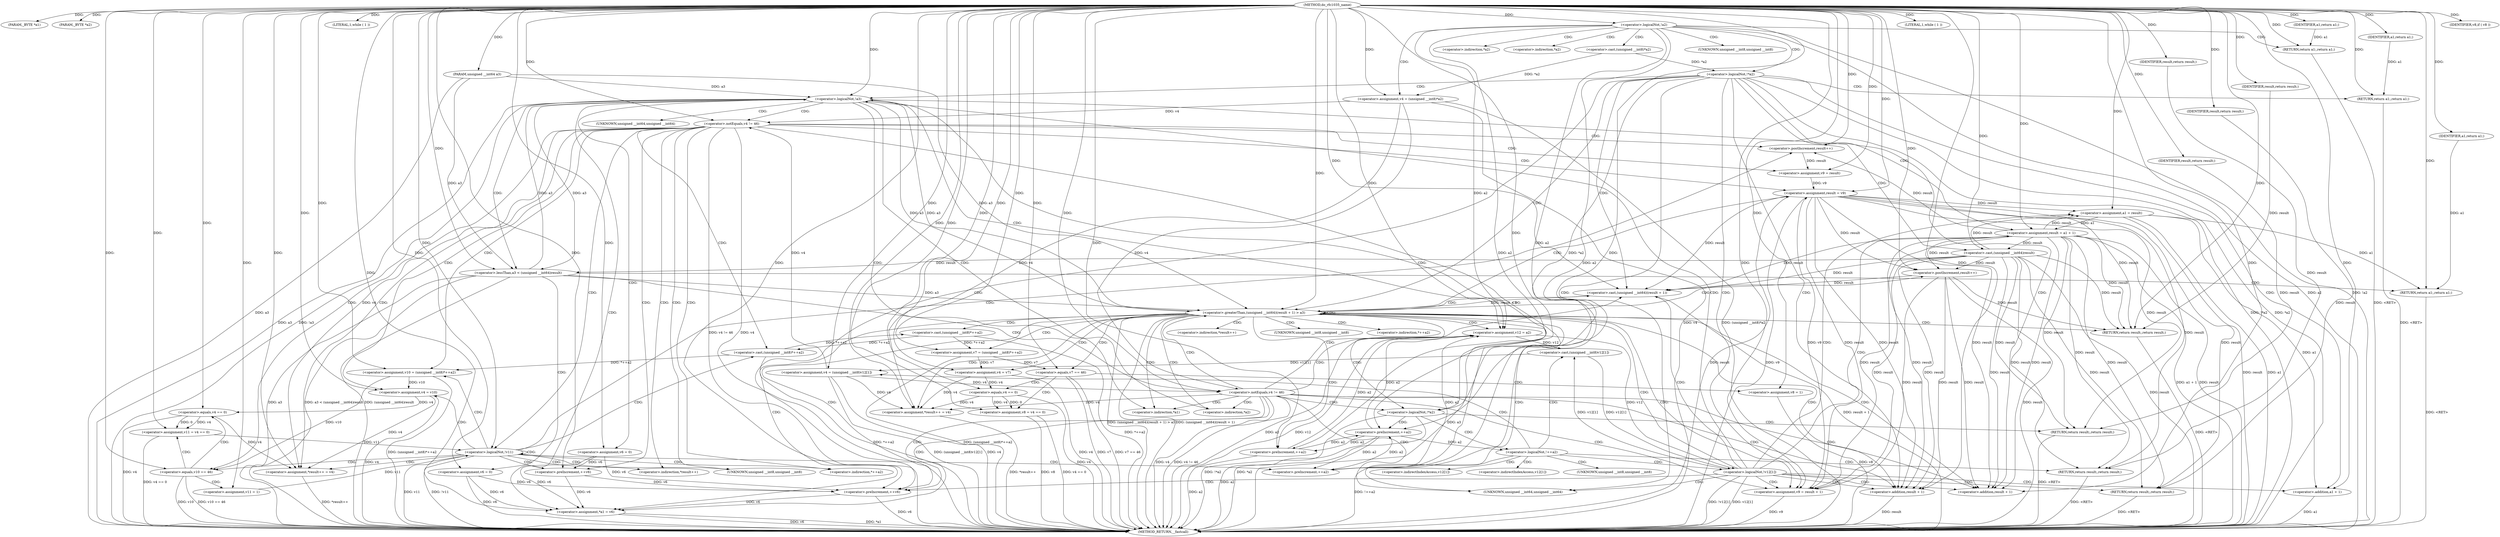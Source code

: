 digraph do_rfc1035_name {  
"1000110" [label = "(METHOD,do_rfc1035_name)" ]
"1000307" [label = "(METHOD_RETURN,__fastcall)" ]
"1000111" [label = "(PARAM,_BYTE *a1)" ]
"1000112" [label = "(PARAM,_BYTE *a2)" ]
"1000113" [label = "(PARAM,unsigned __int64 a3)" ]
"1000125" [label = "(<operator>.logicalNot,!a2)" ]
"1000127" [label = "(RETURN,return a1;,return a1;)" ]
"1000128" [label = "(IDENTIFIER,a1,return a1;)" ]
"1000129" [label = "(<operator>.assignment,v4 = (unsigned __int8)*a2)" ]
"1000131" [label = "(<operator>.cast,(unsigned __int8)*a2)" ]
"1000136" [label = "(<operator>.logicalNot,!*a2)" ]
"1000139" [label = "(RETURN,return a1;,return a1;)" ]
"1000140" [label = "(IDENTIFIER,a1,return a1;)" ]
"1000142" [label = "(LITERAL,1,while ( 1 ))" ]
"1000144" [label = "(<operator>.assignment,result = a1 + 1)" ]
"1000146" [label = "(<operator>.addition,a1 + 1)" ]
"1000150" [label = "(<operator>.logicalNot,!a3)" ]
"1000153" [label = "(<operator>.assignment,v6 = 0)" ]
"1000157" [label = "(<operator>.notEquals,v4 != 46)" ]
"1000163" [label = "(<operator>.assignment,*result++ = v4)" ]
"1000165" [label = "(<operator>.postIncrement,result++)" ]
"1000168" [label = "(<operator>.preIncrement,++v6)" ]
"1000170" [label = "(<operator>.assignment,v10 = (unsigned __int8)*++a2)" ]
"1000172" [label = "(<operator>.cast,(unsigned __int8)*++a2)" ]
"1000175" [label = "(<operator>.preIncrement,++a2)" ]
"1000177" [label = "(<operator>.assignment,v4 = v10)" ]
"1000181" [label = "(<operator>.equals,v10 == 46)" ]
"1000184" [label = "(<operator>.assignment,v11 = 1)" ]
"1000188" [label = "(<operator>.assignment,v11 = v4 == 0)" ]
"1000190" [label = "(<operator>.equals,v4 == 0)" ]
"1000193" [label = "(<operator>.logicalNot,!v11)" ]
"1000195" [label = "(<operator>.assignment,v9 = result)" ]
"1000199" [label = "(<operator>.assignment,result = v9)" ]
"1000204" [label = "(<operator>.lessThan,a3 < (unsigned __int64)result)" ]
"1000206" [label = "(<operator>.cast,(unsigned __int64)result)" ]
"1000209" [label = "(RETURN,return a1;,return a1;)" ]
"1000210" [label = "(IDENTIFIER,a1,return a1;)" ]
"1000211" [label = "(<operator>.assignment,v6 = 0)" ]
"1000215" [label = "(<operator>.notEquals,v4 != 46)" ]
"1000220" [label = "(<operator>.assignment,*a1 = v6)" ]
"1000224" [label = "(<operator>.assignment,v12 = a2)" ]
"1000228" [label = "(<operator>.logicalNot,!*a2)" ]
"1000231" [label = "(RETURN,return result;,return result;)" ]
"1000232" [label = "(IDENTIFIER,result,return result;)" ]
"1000234" [label = "(<operator>.logicalNot,!++a2)" ]
"1000235" [label = "(<operator>.preIncrement,++a2)" ]
"1000237" [label = "(RETURN,return result;,return result;)" ]
"1000238" [label = "(IDENTIFIER,result,return result;)" ]
"1000239" [label = "(<operator>.assignment,v4 = (unsigned __int8)v12[1])" ]
"1000241" [label = "(<operator>.cast,(unsigned __int8)v12[1])" ]
"1000247" [label = "(<operator>.logicalNot,!v12[1])" ]
"1000251" [label = "(RETURN,return result;,return result;)" ]
"1000252" [label = "(IDENTIFIER,result,return result;)" ]
"1000253" [label = "(<operator>.assignment,a1 = result)" ]
"1000257" [label = "(LITERAL,1,while ( 1 ))" ]
"1000259" [label = "(<operator>.assignment,v9 = result + 1)" ]
"1000261" [label = "(<operator>.addition,result + 1)" ]
"1000264" [label = "(<operator>.preIncrement,++v6)" ]
"1000267" [label = "(<operator>.greaterThan,(unsigned __int64)(result + 1) > a3)" ]
"1000268" [label = "(<operator>.cast,(unsigned __int64)(result + 1))" ]
"1000270" [label = "(<operator>.addition,result + 1)" ]
"1000274" [label = "(RETURN,return result;,return result;)" ]
"1000275" [label = "(IDENTIFIER,result,return result;)" ]
"1000276" [label = "(<operator>.assignment,*result++ = v4)" ]
"1000278" [label = "(<operator>.postIncrement,result++)" ]
"1000281" [label = "(<operator>.assignment,v7 = (unsigned __int8)*++a2)" ]
"1000283" [label = "(<operator>.cast,(unsigned __int8)*++a2)" ]
"1000286" [label = "(<operator>.preIncrement,++a2)" ]
"1000288" [label = "(<operator>.assignment,v4 = v7)" ]
"1000292" [label = "(<operator>.equals,v7 == 46)" ]
"1000295" [label = "(<operator>.assignment,v8 = 1)" ]
"1000299" [label = "(<operator>.assignment,v8 = v4 == 0)" ]
"1000301" [label = "(<operator>.equals,v4 == 0)" ]
"1000305" [label = "(IDENTIFIER,v8,if ( v8 ))" ]
"1000132" [label = "(UNKNOWN,unsigned __int8,unsigned __int8)" ]
"1000133" [label = "(<operator>.indirection,*a2)" ]
"1000137" [label = "(<operator>.indirection,*a2)" ]
"1000164" [label = "(<operator>.indirection,*result++)" ]
"1000173" [label = "(UNKNOWN,unsigned __int8,unsigned __int8)" ]
"1000174" [label = "(<operator>.indirection,*++a2)" ]
"1000207" [label = "(UNKNOWN,unsigned __int64,unsigned __int64)" ]
"1000221" [label = "(<operator>.indirection,*a1)" ]
"1000229" [label = "(<operator>.indirection,*a2)" ]
"1000242" [label = "(UNKNOWN,unsigned __int8,unsigned __int8)" ]
"1000243" [label = "(<operator>.indirectIndexAccess,v12[1])" ]
"1000248" [label = "(<operator>.indirectIndexAccess,v12[1])" ]
"1000269" [label = "(UNKNOWN,unsigned __int64,unsigned __int64)" ]
"1000277" [label = "(<operator>.indirection,*result++)" ]
"1000284" [label = "(UNKNOWN,unsigned __int8,unsigned __int8)" ]
"1000285" [label = "(<operator>.indirection,*++a2)" ]
  "1000209" -> "1000307"  [ label = "DDG: <RET>"] 
  "1000251" -> "1000307"  [ label = "DDG: <RET>"] 
  "1000231" -> "1000307"  [ label = "DDG: <RET>"] 
  "1000172" -> "1000307"  [ label = "DDG: *++a2"] 
  "1000299" -> "1000307"  [ label = "DDG: v4 == 0"] 
  "1000292" -> "1000307"  [ label = "DDG: v7"] 
  "1000286" -> "1000307"  [ label = "DDG: a2"] 
  "1000211" -> "1000307"  [ label = "DDG: v6"] 
  "1000259" -> "1000307"  [ label = "DDG: v9"] 
  "1000288" -> "1000307"  [ label = "DDG: v4"] 
  "1000181" -> "1000307"  [ label = "DDG: v10 == 46"] 
  "1000163" -> "1000307"  [ label = "DDG: *result++"] 
  "1000136" -> "1000307"  [ label = "DDG: !*a2"] 
  "1000267" -> "1000307"  [ label = "DDG: (unsigned __int64)(result + 1) > a3"] 
  "1000193" -> "1000307"  [ label = "DDG: v11"] 
  "1000204" -> "1000307"  [ label = "DDG: a3"] 
  "1000199" -> "1000307"  [ label = "DDG: result"] 
  "1000113" -> "1000307"  [ label = "DDG: a3"] 
  "1000190" -> "1000307"  [ label = "DDG: v4"] 
  "1000220" -> "1000307"  [ label = "DDG: v6"] 
  "1000264" -> "1000307"  [ label = "DDG: v6"] 
  "1000157" -> "1000307"  [ label = "DDG: v4 != 46"] 
  "1000177" -> "1000307"  [ label = "DDG: v4"] 
  "1000228" -> "1000307"  [ label = "DDG: *a2"] 
  "1000220" -> "1000307"  [ label = "DDG: *a1"] 
  "1000234" -> "1000307"  [ label = "DDG: !++a2"] 
  "1000136" -> "1000307"  [ label = "DDG: *a2"] 
  "1000129" -> "1000307"  [ label = "DDG: v4"] 
  "1000295" -> "1000307"  [ label = "DDG: v8"] 
  "1000281" -> "1000307"  [ label = "DDG: (unsigned __int8)*++a2"] 
  "1000268" -> "1000307"  [ label = "DDG: result + 1"] 
  "1000224" -> "1000307"  [ label = "DDG: a2"] 
  "1000239" -> "1000307"  [ label = "DDG: (unsigned __int8)v12[1]"] 
  "1000301" -> "1000307"  [ label = "DDG: v4"] 
  "1000267" -> "1000307"  [ label = "DDG: (unsigned __int64)(result + 1)"] 
  "1000292" -> "1000307"  [ label = "DDG: v7 == 46"] 
  "1000150" -> "1000307"  [ label = "DDG: !a3"] 
  "1000181" -> "1000307"  [ label = "DDG: v10"] 
  "1000146" -> "1000307"  [ label = "DDG: a1"] 
  "1000204" -> "1000307"  [ label = "DDG: a3 < (unsigned __int64)result"] 
  "1000235" -> "1000307"  [ label = "DDG: a2"] 
  "1000157" -> "1000307"  [ label = "DDG: v4"] 
  "1000247" -> "1000307"  [ label = "DDG: !v12[1]"] 
  "1000188" -> "1000307"  [ label = "DDG: v4 == 0"] 
  "1000215" -> "1000307"  [ label = "DDG: v4 != 46"] 
  "1000276" -> "1000307"  [ label = "DDG: *result++"] 
  "1000270" -> "1000307"  [ label = "DDG: result"] 
  "1000253" -> "1000307"  [ label = "DDG: result"] 
  "1000193" -> "1000307"  [ label = "DDG: !v11"] 
  "1000278" -> "1000307"  [ label = "DDG: result"] 
  "1000129" -> "1000307"  [ label = "DDG: (unsigned __int8)*a2"] 
  "1000247" -> "1000307"  [ label = "DDG: v12[1]"] 
  "1000224" -> "1000307"  [ label = "DDG: v12"] 
  "1000206" -> "1000307"  [ label = "DDG: result"] 
  "1000125" -> "1000307"  [ label = "DDG: a2"] 
  "1000125" -> "1000307"  [ label = "DDG: !a2"] 
  "1000299" -> "1000307"  [ label = "DDG: v8"] 
  "1000199" -> "1000307"  [ label = "DDG: v9"] 
  "1000204" -> "1000307"  [ label = "DDG: (unsigned __int64)result"] 
  "1000228" -> "1000307"  [ label = "DDG: !*a2"] 
  "1000267" -> "1000307"  [ label = "DDG: a3"] 
  "1000144" -> "1000307"  [ label = "DDG: result"] 
  "1000215" -> "1000307"  [ label = "DDG: v4"] 
  "1000253" -> "1000307"  [ label = "DDG: a1"] 
  "1000170" -> "1000307"  [ label = "DDG: (unsigned __int8)*++a2"] 
  "1000144" -> "1000307"  [ label = "DDG: a1 + 1"] 
  "1000239" -> "1000307"  [ label = "DDG: v4"] 
  "1000150" -> "1000307"  [ label = "DDG: a3"] 
  "1000283" -> "1000307"  [ label = "DDG: *++a2"] 
  "1000127" -> "1000307"  [ label = "DDG: <RET>"] 
  "1000139" -> "1000307"  [ label = "DDG: <RET>"] 
  "1000274" -> "1000307"  [ label = "DDG: <RET>"] 
  "1000237" -> "1000307"  [ label = "DDG: <RET>"] 
  "1000110" -> "1000111"  [ label = "DDG: "] 
  "1000110" -> "1000112"  [ label = "DDG: "] 
  "1000110" -> "1000113"  [ label = "DDG: "] 
  "1000110" -> "1000125"  [ label = "DDG: "] 
  "1000128" -> "1000127"  [ label = "DDG: a1"] 
  "1000110" -> "1000127"  [ label = "DDG: "] 
  "1000110" -> "1000128"  [ label = "DDG: "] 
  "1000131" -> "1000129"  [ label = "DDG: *a2"] 
  "1000110" -> "1000129"  [ label = "DDG: "] 
  "1000131" -> "1000136"  [ label = "DDG: *a2"] 
  "1000140" -> "1000139"  [ label = "DDG: a1"] 
  "1000110" -> "1000139"  [ label = "DDG: "] 
  "1000110" -> "1000140"  [ label = "DDG: "] 
  "1000110" -> "1000142"  [ label = "DDG: "] 
  "1000253" -> "1000144"  [ label = "DDG: a1"] 
  "1000110" -> "1000144"  [ label = "DDG: "] 
  "1000253" -> "1000146"  [ label = "DDG: a1"] 
  "1000110" -> "1000146"  [ label = "DDG: "] 
  "1000267" -> "1000150"  [ label = "DDG: a3"] 
  "1000204" -> "1000150"  [ label = "DDG: a3"] 
  "1000113" -> "1000150"  [ label = "DDG: a3"] 
  "1000110" -> "1000150"  [ label = "DDG: "] 
  "1000110" -> "1000153"  [ label = "DDG: "] 
  "1000129" -> "1000157"  [ label = "DDG: v4"] 
  "1000239" -> "1000157"  [ label = "DDG: v4"] 
  "1000110" -> "1000157"  [ label = "DDG: "] 
  "1000190" -> "1000163"  [ label = "DDG: v4"] 
  "1000177" -> "1000163"  [ label = "DDG: v4"] 
  "1000157" -> "1000163"  [ label = "DDG: v4"] 
  "1000110" -> "1000163"  [ label = "DDG: "] 
  "1000144" -> "1000165"  [ label = "DDG: result"] 
  "1000110" -> "1000165"  [ label = "DDG: "] 
  "1000153" -> "1000168"  [ label = "DDG: v6"] 
  "1000110" -> "1000168"  [ label = "DDG: "] 
  "1000172" -> "1000170"  [ label = "DDG: *++a2"] 
  "1000110" -> "1000170"  [ label = "DDG: "] 
  "1000283" -> "1000172"  [ label = "DDG: *++a2"] 
  "1000235" -> "1000175"  [ label = "DDG: a2"] 
  "1000125" -> "1000175"  [ label = "DDG: a2"] 
  "1000110" -> "1000175"  [ label = "DDG: "] 
  "1000170" -> "1000177"  [ label = "DDG: v10"] 
  "1000110" -> "1000177"  [ label = "DDG: "] 
  "1000110" -> "1000181"  [ label = "DDG: "] 
  "1000170" -> "1000181"  [ label = "DDG: v10"] 
  "1000110" -> "1000184"  [ label = "DDG: "] 
  "1000190" -> "1000188"  [ label = "DDG: v4"] 
  "1000190" -> "1000188"  [ label = "DDG: 0"] 
  "1000110" -> "1000188"  [ label = "DDG: "] 
  "1000177" -> "1000190"  [ label = "DDG: v4"] 
  "1000110" -> "1000190"  [ label = "DDG: "] 
  "1000188" -> "1000193"  [ label = "DDG: v11"] 
  "1000184" -> "1000193"  [ label = "DDG: v11"] 
  "1000110" -> "1000193"  [ label = "DDG: "] 
  "1000165" -> "1000195"  [ label = "DDG: result"] 
  "1000110" -> "1000195"  [ label = "DDG: "] 
  "1000259" -> "1000199"  [ label = "DDG: v9"] 
  "1000195" -> "1000199"  [ label = "DDG: v9"] 
  "1000110" -> "1000199"  [ label = "DDG: "] 
  "1000150" -> "1000204"  [ label = "DDG: a3"] 
  "1000113" -> "1000204"  [ label = "DDG: a3"] 
  "1000110" -> "1000204"  [ label = "DDG: "] 
  "1000206" -> "1000204"  [ label = "DDG: result"] 
  "1000144" -> "1000206"  [ label = "DDG: result"] 
  "1000110" -> "1000206"  [ label = "DDG: "] 
  "1000210" -> "1000209"  [ label = "DDG: a1"] 
  "1000253" -> "1000209"  [ label = "DDG: a1"] 
  "1000110" -> "1000209"  [ label = "DDG: "] 
  "1000110" -> "1000210"  [ label = "DDG: "] 
  "1000110" -> "1000211"  [ label = "DDG: "] 
  "1000129" -> "1000215"  [ label = "DDG: v4"] 
  "1000239" -> "1000215"  [ label = "DDG: v4"] 
  "1000110" -> "1000215"  [ label = "DDG: "] 
  "1000211" -> "1000220"  [ label = "DDG: v6"] 
  "1000264" -> "1000220"  [ label = "DDG: v6"] 
  "1000168" -> "1000220"  [ label = "DDG: v6"] 
  "1000153" -> "1000220"  [ label = "DDG: v6"] 
  "1000110" -> "1000220"  [ label = "DDG: "] 
  "1000235" -> "1000224"  [ label = "DDG: a2"] 
  "1000286" -> "1000224"  [ label = "DDG: a2"] 
  "1000125" -> "1000224"  [ label = "DDG: a2"] 
  "1000175" -> "1000224"  [ label = "DDG: a2"] 
  "1000110" -> "1000224"  [ label = "DDG: "] 
  "1000136" -> "1000228"  [ label = "DDG: *a2"] 
  "1000232" -> "1000231"  [ label = "DDG: result"] 
  "1000199" -> "1000231"  [ label = "DDG: result"] 
  "1000206" -> "1000231"  [ label = "DDG: result"] 
  "1000144" -> "1000231"  [ label = "DDG: result"] 
  "1000110" -> "1000232"  [ label = "DDG: "] 
  "1000235" -> "1000234"  [ label = "DDG: a2"] 
  "1000110" -> "1000235"  [ label = "DDG: "] 
  "1000286" -> "1000235"  [ label = "DDG: a2"] 
  "1000125" -> "1000235"  [ label = "DDG: a2"] 
  "1000175" -> "1000235"  [ label = "DDG: a2"] 
  "1000238" -> "1000237"  [ label = "DDG: result"] 
  "1000199" -> "1000237"  [ label = "DDG: result"] 
  "1000206" -> "1000237"  [ label = "DDG: result"] 
  "1000144" -> "1000237"  [ label = "DDG: result"] 
  "1000110" -> "1000238"  [ label = "DDG: "] 
  "1000241" -> "1000239"  [ label = "DDG: v12[1]"] 
  "1000110" -> "1000239"  [ label = "DDG: "] 
  "1000247" -> "1000241"  [ label = "DDG: v12[1]"] 
  "1000224" -> "1000241"  [ label = "DDG: v12"] 
  "1000241" -> "1000247"  [ label = "DDG: v12[1]"] 
  "1000224" -> "1000247"  [ label = "DDG: v12"] 
  "1000252" -> "1000251"  [ label = "DDG: result"] 
  "1000199" -> "1000251"  [ label = "DDG: result"] 
  "1000206" -> "1000251"  [ label = "DDG: result"] 
  "1000144" -> "1000251"  [ label = "DDG: result"] 
  "1000110" -> "1000252"  [ label = "DDG: "] 
  "1000199" -> "1000253"  [ label = "DDG: result"] 
  "1000206" -> "1000253"  [ label = "DDG: result"] 
  "1000144" -> "1000253"  [ label = "DDG: result"] 
  "1000110" -> "1000253"  [ label = "DDG: "] 
  "1000110" -> "1000257"  [ label = "DDG: "] 
  "1000278" -> "1000259"  [ label = "DDG: result"] 
  "1000206" -> "1000259"  [ label = "DDG: result"] 
  "1000110" -> "1000259"  [ label = "DDG: "] 
  "1000199" -> "1000259"  [ label = "DDG: result"] 
  "1000144" -> "1000259"  [ label = "DDG: result"] 
  "1000278" -> "1000261"  [ label = "DDG: result"] 
  "1000206" -> "1000261"  [ label = "DDG: result"] 
  "1000110" -> "1000261"  [ label = "DDG: "] 
  "1000199" -> "1000261"  [ label = "DDG: result"] 
  "1000144" -> "1000261"  [ label = "DDG: result"] 
  "1000211" -> "1000264"  [ label = "DDG: v6"] 
  "1000110" -> "1000264"  [ label = "DDG: "] 
  "1000168" -> "1000264"  [ label = "DDG: v6"] 
  "1000153" -> "1000264"  [ label = "DDG: v6"] 
  "1000268" -> "1000267"  [ label = "DDG: result + 1"] 
  "1000110" -> "1000268"  [ label = "DDG: "] 
  "1000278" -> "1000268"  [ label = "DDG: result"] 
  "1000206" -> "1000268"  [ label = "DDG: result"] 
  "1000199" -> "1000268"  [ label = "DDG: result"] 
  "1000144" -> "1000268"  [ label = "DDG: result"] 
  "1000110" -> "1000270"  [ label = "DDG: "] 
  "1000278" -> "1000270"  [ label = "DDG: result"] 
  "1000206" -> "1000270"  [ label = "DDG: result"] 
  "1000199" -> "1000270"  [ label = "DDG: result"] 
  "1000144" -> "1000270"  [ label = "DDG: result"] 
  "1000150" -> "1000267"  [ label = "DDG: a3"] 
  "1000204" -> "1000267"  [ label = "DDG: a3"] 
  "1000113" -> "1000267"  [ label = "DDG: a3"] 
  "1000110" -> "1000267"  [ label = "DDG: "] 
  "1000275" -> "1000274"  [ label = "DDG: result"] 
  "1000110" -> "1000274"  [ label = "DDG: "] 
  "1000278" -> "1000274"  [ label = "DDG: result"] 
  "1000206" -> "1000274"  [ label = "DDG: result"] 
  "1000199" -> "1000274"  [ label = "DDG: result"] 
  "1000144" -> "1000274"  [ label = "DDG: result"] 
  "1000110" -> "1000275"  [ label = "DDG: "] 
  "1000288" -> "1000276"  [ label = "DDG: v4"] 
  "1000129" -> "1000276"  [ label = "DDG: v4"] 
  "1000301" -> "1000276"  [ label = "DDG: v4"] 
  "1000215" -> "1000276"  [ label = "DDG: v4"] 
  "1000239" -> "1000276"  [ label = "DDG: v4"] 
  "1000110" -> "1000276"  [ label = "DDG: "] 
  "1000110" -> "1000278"  [ label = "DDG: "] 
  "1000206" -> "1000278"  [ label = "DDG: result"] 
  "1000199" -> "1000278"  [ label = "DDG: result"] 
  "1000144" -> "1000278"  [ label = "DDG: result"] 
  "1000283" -> "1000281"  [ label = "DDG: *++a2"] 
  "1000110" -> "1000281"  [ label = "DDG: "] 
  "1000172" -> "1000283"  [ label = "DDG: *++a2"] 
  "1000235" -> "1000286"  [ label = "DDG: a2"] 
  "1000125" -> "1000286"  [ label = "DDG: a2"] 
  "1000110" -> "1000286"  [ label = "DDG: "] 
  "1000281" -> "1000288"  [ label = "DDG: v7"] 
  "1000110" -> "1000288"  [ label = "DDG: "] 
  "1000110" -> "1000292"  [ label = "DDG: "] 
  "1000281" -> "1000292"  [ label = "DDG: v7"] 
  "1000110" -> "1000295"  [ label = "DDG: "] 
  "1000301" -> "1000299"  [ label = "DDG: v4"] 
  "1000301" -> "1000299"  [ label = "DDG: 0"] 
  "1000110" -> "1000299"  [ label = "DDG: "] 
  "1000288" -> "1000301"  [ label = "DDG: v4"] 
  "1000110" -> "1000301"  [ label = "DDG: "] 
  "1000110" -> "1000305"  [ label = "DDG: "] 
  "1000125" -> "1000127"  [ label = "CDG: "] 
  "1000125" -> "1000137"  [ label = "CDG: "] 
  "1000125" -> "1000136"  [ label = "CDG: "] 
  "1000125" -> "1000133"  [ label = "CDG: "] 
  "1000125" -> "1000132"  [ label = "CDG: "] 
  "1000125" -> "1000131"  [ label = "CDG: "] 
  "1000125" -> "1000129"  [ label = "CDG: "] 
  "1000136" -> "1000139"  [ label = "CDG: "] 
  "1000136" -> "1000144"  [ label = "CDG: "] 
  "1000136" -> "1000150"  [ label = "CDG: "] 
  "1000136" -> "1000146"  [ label = "CDG: "] 
  "1000136" -> "1000270"  [ label = "CDG: "] 
  "1000136" -> "1000269"  [ label = "CDG: "] 
  "1000136" -> "1000268"  [ label = "CDG: "] 
  "1000136" -> "1000267"  [ label = "CDG: "] 
  "1000136" -> "1000264"  [ label = "CDG: "] 
  "1000136" -> "1000261"  [ label = "CDG: "] 
  "1000136" -> "1000259"  [ label = "CDG: "] 
  "1000150" -> "1000207"  [ label = "CDG: "] 
  "1000150" -> "1000206"  [ label = "CDG: "] 
  "1000150" -> "1000204"  [ label = "CDG: "] 
  "1000150" -> "1000224"  [ label = "CDG: "] 
  "1000150" -> "1000221"  [ label = "CDG: "] 
  "1000150" -> "1000220"  [ label = "CDG: "] 
  "1000150" -> "1000229"  [ label = "CDG: "] 
  "1000150" -> "1000228"  [ label = "CDG: "] 
  "1000150" -> "1000157"  [ label = "CDG: "] 
  "1000150" -> "1000153"  [ label = "CDG: "] 
  "1000157" -> "1000175"  [ label = "CDG: "] 
  "1000157" -> "1000174"  [ label = "CDG: "] 
  "1000157" -> "1000173"  [ label = "CDG: "] 
  "1000157" -> "1000172"  [ label = "CDG: "] 
  "1000157" -> "1000170"  [ label = "CDG: "] 
  "1000157" -> "1000168"  [ label = "CDG: "] 
  "1000157" -> "1000165"  [ label = "CDG: "] 
  "1000157" -> "1000164"  [ label = "CDG: "] 
  "1000157" -> "1000163"  [ label = "CDG: "] 
  "1000157" -> "1000181"  [ label = "CDG: "] 
  "1000157" -> "1000177"  [ label = "CDG: "] 
  "1000157" -> "1000199"  [ label = "CDG: "] 
  "1000157" -> "1000195"  [ label = "CDG: "] 
  "1000157" -> "1000193"  [ label = "CDG: "] 
  "1000181" -> "1000190"  [ label = "CDG: "] 
  "1000181" -> "1000188"  [ label = "CDG: "] 
  "1000181" -> "1000184"  [ label = "CDG: "] 
  "1000193" -> "1000175"  [ label = "CDG: "] 
  "1000193" -> "1000174"  [ label = "CDG: "] 
  "1000193" -> "1000173"  [ label = "CDG: "] 
  "1000193" -> "1000172"  [ label = "CDG: "] 
  "1000193" -> "1000170"  [ label = "CDG: "] 
  "1000193" -> "1000168"  [ label = "CDG: "] 
  "1000193" -> "1000165"  [ label = "CDG: "] 
  "1000193" -> "1000164"  [ label = "CDG: "] 
  "1000193" -> "1000163"  [ label = "CDG: "] 
  "1000193" -> "1000181"  [ label = "CDG: "] 
  "1000193" -> "1000177"  [ label = "CDG: "] 
  "1000193" -> "1000193"  [ label = "CDG: "] 
  "1000204" -> "1000215"  [ label = "CDG: "] 
  "1000204" -> "1000211"  [ label = "CDG: "] 
  "1000204" -> "1000209"  [ label = "CDG: "] 
  "1000215" -> "1000224"  [ label = "CDG: "] 
  "1000215" -> "1000221"  [ label = "CDG: "] 
  "1000215" -> "1000220"  [ label = "CDG: "] 
  "1000215" -> "1000229"  [ label = "CDG: "] 
  "1000215" -> "1000228"  [ label = "CDG: "] 
  "1000215" -> "1000270"  [ label = "CDG: "] 
  "1000215" -> "1000269"  [ label = "CDG: "] 
  "1000215" -> "1000268"  [ label = "CDG: "] 
  "1000215" -> "1000267"  [ label = "CDG: "] 
  "1000215" -> "1000264"  [ label = "CDG: "] 
  "1000215" -> "1000261"  [ label = "CDG: "] 
  "1000215" -> "1000259"  [ label = "CDG: "] 
  "1000228" -> "1000235"  [ label = "CDG: "] 
  "1000228" -> "1000234"  [ label = "CDG: "] 
  "1000228" -> "1000231"  [ label = "CDG: "] 
  "1000234" -> "1000239"  [ label = "CDG: "] 
  "1000234" -> "1000237"  [ label = "CDG: "] 
  "1000234" -> "1000248"  [ label = "CDG: "] 
  "1000234" -> "1000247"  [ label = "CDG: "] 
  "1000234" -> "1000243"  [ label = "CDG: "] 
  "1000234" -> "1000242"  [ label = "CDG: "] 
  "1000234" -> "1000241"  [ label = "CDG: "] 
  "1000247" -> "1000253"  [ label = "CDG: "] 
  "1000247" -> "1000251"  [ label = "CDG: "] 
  "1000247" -> "1000144"  [ label = "CDG: "] 
  "1000247" -> "1000150"  [ label = "CDG: "] 
  "1000247" -> "1000146"  [ label = "CDG: "] 
  "1000247" -> "1000270"  [ label = "CDG: "] 
  "1000247" -> "1000269"  [ label = "CDG: "] 
  "1000247" -> "1000268"  [ label = "CDG: "] 
  "1000247" -> "1000267"  [ label = "CDG: "] 
  "1000247" -> "1000264"  [ label = "CDG: "] 
  "1000247" -> "1000261"  [ label = "CDG: "] 
  "1000247" -> "1000259"  [ label = "CDG: "] 
  "1000267" -> "1000288"  [ label = "CDG: "] 
  "1000267" -> "1000286"  [ label = "CDG: "] 
  "1000267" -> "1000285"  [ label = "CDG: "] 
  "1000267" -> "1000284"  [ label = "CDG: "] 
  "1000267" -> "1000283"  [ label = "CDG: "] 
  "1000267" -> "1000281"  [ label = "CDG: "] 
  "1000267" -> "1000278"  [ label = "CDG: "] 
  "1000267" -> "1000277"  [ label = "CDG: "] 
  "1000267" -> "1000276"  [ label = "CDG: "] 
  "1000267" -> "1000274"  [ label = "CDG: "] 
  "1000267" -> "1000292"  [ label = "CDG: "] 
  "1000267" -> "1000199"  [ label = "CDG: "] 
  "1000267" -> "1000224"  [ label = "CDG: "] 
  "1000267" -> "1000221"  [ label = "CDG: "] 
  "1000267" -> "1000220"  [ label = "CDG: "] 
  "1000267" -> "1000229"  [ label = "CDG: "] 
  "1000267" -> "1000228"  [ label = "CDG: "] 
  "1000267" -> "1000270"  [ label = "CDG: "] 
  "1000267" -> "1000269"  [ label = "CDG: "] 
  "1000267" -> "1000268"  [ label = "CDG: "] 
  "1000267" -> "1000267"  [ label = "CDG: "] 
  "1000267" -> "1000264"  [ label = "CDG: "] 
  "1000267" -> "1000261"  [ label = "CDG: "] 
  "1000267" -> "1000259"  [ label = "CDG: "] 
  "1000292" -> "1000301"  [ label = "CDG: "] 
  "1000292" -> "1000299"  [ label = "CDG: "] 
  "1000292" -> "1000295"  [ label = "CDG: "] 
}
